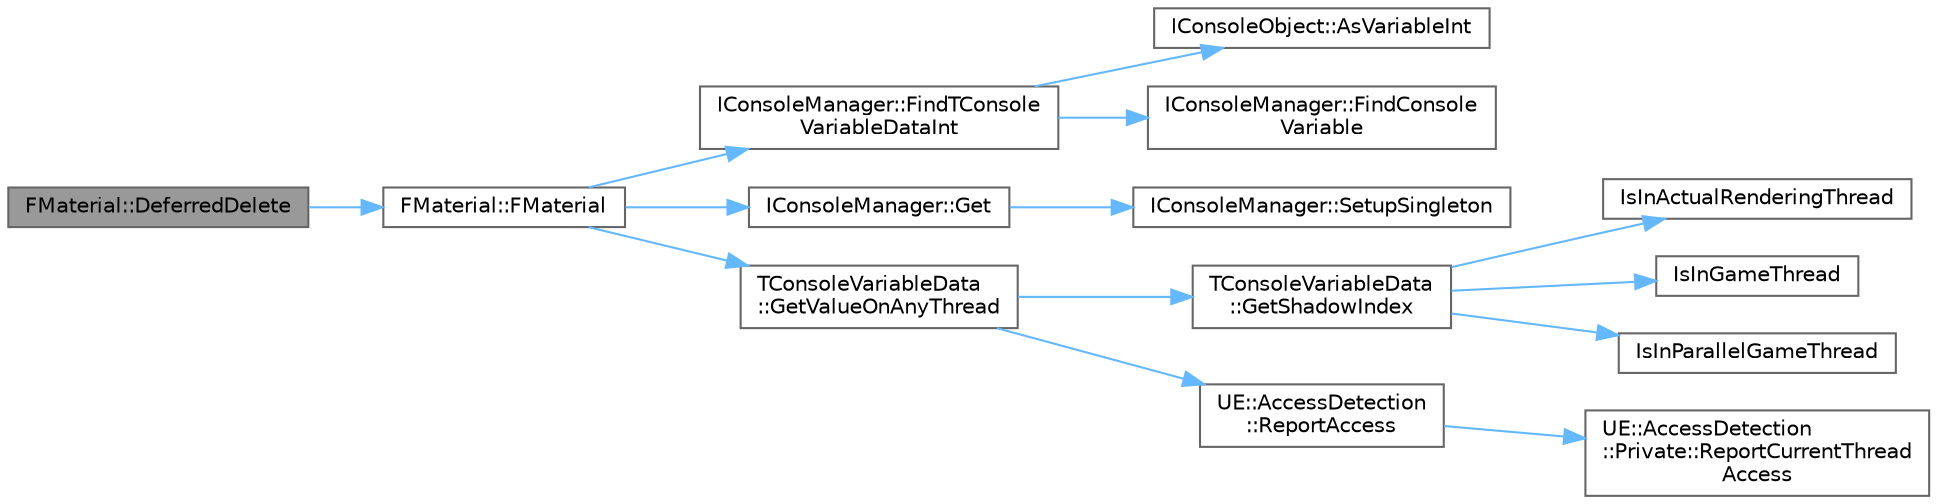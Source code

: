 digraph "FMaterial::DeferredDelete"
{
 // INTERACTIVE_SVG=YES
 // LATEX_PDF_SIZE
  bgcolor="transparent";
  edge [fontname=Helvetica,fontsize=10,labelfontname=Helvetica,labelfontsize=10];
  node [fontname=Helvetica,fontsize=10,shape=box,height=0.2,width=0.4];
  rankdir="LR";
  Node1 [id="Node000001",label="FMaterial::DeferredDelete",height=0.2,width=0.4,color="gray40", fillcolor="grey60", style="filled", fontcolor="black",tooltip=" "];
  Node1 -> Node2 [id="edge1_Node000001_Node000002",color="steelblue1",style="solid",tooltip=" "];
  Node2 [id="Node000002",label="FMaterial::FMaterial",height=0.2,width=0.4,color="grey40", fillcolor="white", style="filled",URL="$db/d78/classFMaterial.html#af1c9f1bca8138961c9fc2f794ce160cc",tooltip="Minimal initialization constructor."];
  Node2 -> Node3 [id="edge2_Node000002_Node000003",color="steelblue1",style="solid",tooltip=" "];
  Node3 [id="Node000003",label="IConsoleManager::FindTConsole\lVariableDataInt",height=0.2,width=0.4,color="grey40", fillcolor="white", style="filled",URL="$d5/d29/structIConsoleManager.html#a3367ca4dc3b4bb67b85d7efa8225d644",tooltip="Find a typed console variable (faster access to the value, no virtual function call)"];
  Node3 -> Node4 [id="edge3_Node000003_Node000004",color="steelblue1",style="solid",tooltip=" "];
  Node4 [id="Node000004",label="IConsoleObject::AsVariableInt",height=0.2,width=0.4,color="grey40", fillcolor="white", style="filled",URL="$d7/d0d/classIConsoleObject.html#ad66e3344081d69fb4822f8803353e891",tooltip=" "];
  Node3 -> Node5 [id="edge4_Node000003_Node000005",color="steelblue1",style="solid",tooltip=" "];
  Node5 [id="Node000005",label="IConsoleManager::FindConsole\lVariable",height=0.2,width=0.4,color="grey40", fillcolor="white", style="filled",URL="$d5/d29/structIConsoleManager.html#a1a6ddb4f1cd55fcabb191a3da9cbf42f",tooltip="Find a console variable."];
  Node2 -> Node6 [id="edge5_Node000002_Node000006",color="steelblue1",style="solid",tooltip=" "];
  Node6 [id="Node000006",label="IConsoleManager::Get",height=0.2,width=0.4,color="grey40", fillcolor="white", style="filled",URL="$d5/d29/structIConsoleManager.html#a793b0ff615f0bada18fbf4b2b906f26b",tooltip="Returns the singleton for the console manager."];
  Node6 -> Node7 [id="edge6_Node000006_Node000007",color="steelblue1",style="solid",tooltip=" "];
  Node7 [id="Node000007",label="IConsoleManager::SetupSingleton",height=0.2,width=0.4,color="grey40", fillcolor="white", style="filled",URL="$d5/d29/structIConsoleManager.html#a7b4934ba9144108a7de7599ed098f834",tooltip="Function to create the singleton."];
  Node2 -> Node8 [id="edge7_Node000002_Node000008",color="steelblue1",style="solid",tooltip=" "];
  Node8 [id="Node000008",label="TConsoleVariableData\l::GetValueOnAnyThread",height=0.2,width=0.4,color="grey40", fillcolor="white", style="filled",URL="$dd/dbd/classTConsoleVariableData.html#a9e1174ea9ea726807c32566980b3ae63",tooltip=" "];
  Node8 -> Node9 [id="edge8_Node000008_Node000009",color="steelblue1",style="solid",tooltip=" "];
  Node9 [id="Node000009",label="TConsoleVariableData\l::GetShadowIndex",height=0.2,width=0.4,color="grey40", fillcolor="white", style="filled",URL="$dd/dbd/classTConsoleVariableData.html#ae1858aae0fd774a10d85090334b929d2",tooltip=" "];
  Node9 -> Node10 [id="edge9_Node000009_Node000010",color="steelblue1",style="solid",tooltip=" "];
  Node10 [id="Node000010",label="IsInActualRenderingThread",height=0.2,width=0.4,color="grey40", fillcolor="white", style="filled",URL="$d5/d8c/CoreGlobals_8h.html#aa07c104b2e43382ace98cf1e5bd32038",tooltip=" "];
  Node9 -> Node11 [id="edge10_Node000009_Node000011",color="steelblue1",style="solid",tooltip=" "];
  Node11 [id="Node000011",label="IsInGameThread",height=0.2,width=0.4,color="grey40", fillcolor="white", style="filled",URL="$d5/d8c/CoreGlobals_8h.html#aef9b701034d58fd883a90af440707365",tooltip=" "];
  Node9 -> Node12 [id="edge11_Node000009_Node000012",color="steelblue1",style="solid",tooltip=" "];
  Node12 [id="Node000012",label="IsInParallelGameThread",height=0.2,width=0.4,color="grey40", fillcolor="white", style="filled",URL="$d5/d8c/CoreGlobals_8h.html#a3335a6db44eed4b8e2438cb4bec46733",tooltip=" "];
  Node8 -> Node13 [id="edge12_Node000008_Node000013",color="steelblue1",style="solid",tooltip=" "];
  Node13 [id="Node000013",label="UE::AccessDetection\l::ReportAccess",height=0.2,width=0.4,color="grey40", fillcolor="white", style="filled",URL="$d3/d16/namespaceUE_1_1AccessDetection.html#af2d5ecdb3752947b05678904a9477674",tooltip=" "];
  Node13 -> Node14 [id="edge13_Node000013_Node000014",color="steelblue1",style="solid",tooltip=" "];
  Node14 [id="Node000014",label="UE::AccessDetection\l::Private::ReportCurrentThread\lAccess",height=0.2,width=0.4,color="grey40", fillcolor="white", style="filled",URL="$d6/d76/namespaceUE_1_1AccessDetection_1_1Private.html#a97d9b2edf64824c66dca875a9b464d77",tooltip=" "];
}
